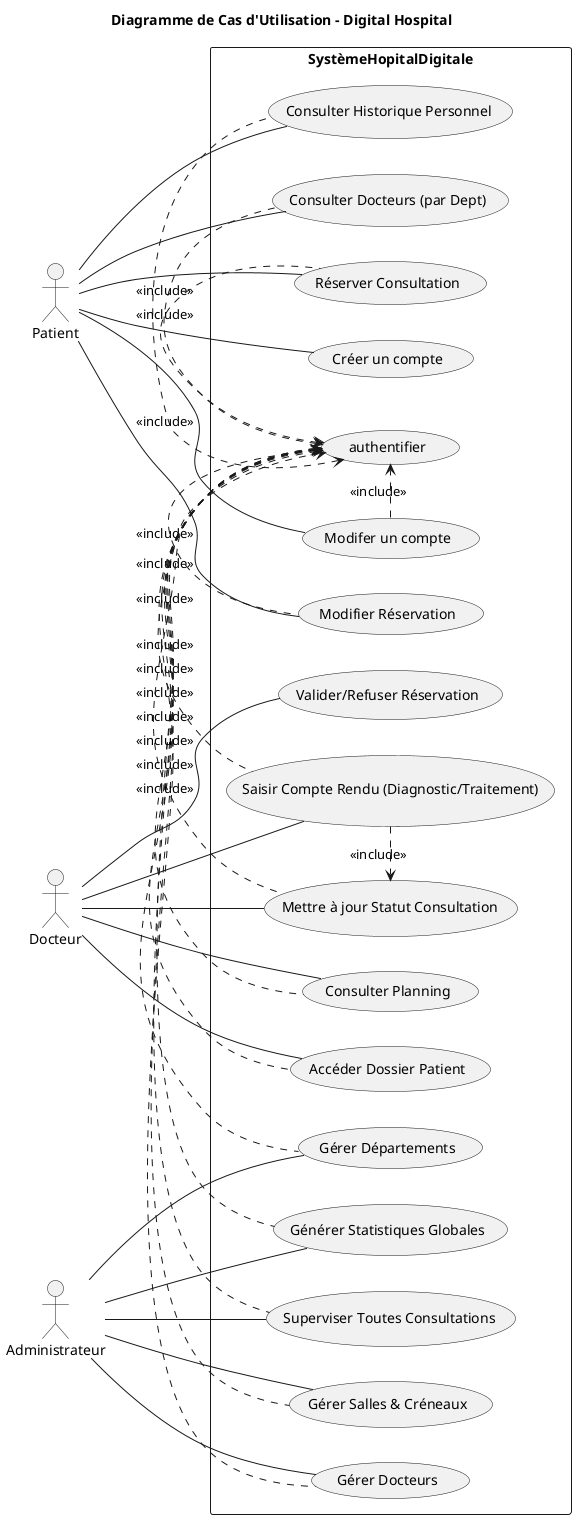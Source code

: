 @startuml CliniqueUseCase
title Diagramme de Cas d'Utilisation - Digital Hospital

left to right direction

actor Patient
actor Docteur
actor Administrateur as Admin

rectangle SystèmeHopitalDigitale {
    usecase UC_CreerCompte as "Créer un compte"
    usecase UC_ModifierCompte as "Modifer un compte"
    usecase UC_ConsulterDocteurs as "Consulter Docteurs (par Dept)"
    usecase UC_ReserverConsultation as "Réserver Consultation"
    usecase UC_ModifierReservation as "Modifier Réservation"
    usecase UC_ConsulterHistoriquePatient as "Consulter Historique Personnel"

    usecase UC_ConsulterPlanning as "Consulter Planning"
    usecase UC_GererReservation as "Valider/Refuser Réservation"
    usecase UC_SaisirCompteRendu as "Saisir Compte Rendu (Diagnostic/Traitement)"
    usecase UC_MAJStatutConsultation as "Mettre à jour Statut Consultation"
    usecase UC_AccederDossierPatient as "Accéder Dossier Patient"

    usecase UC_GererDepartements as "Gérer Départements"
    usecase UC_GererDocteurs as "Gérer Docteurs"
    usecase UC_GererSalles as "Gérer Salles & Créneaux"
    usecase UC_SuperviserConsultations as "Superviser Toutes Consultations"
    usecase UC_GenererStatistiques as "Générer Statistiques Globales"

    Patient -- (UC_CreerCompte)
    Patient -- (UC_ModifierCompte)
    (UC_ModifierCompte) .> (UC_Authentification) : <<include>>
    Patient -- (UC_ConsulterDocteurs)
    Patient -- (UC_ReserverConsultation)
    Patient -- (UC_ModifierReservation)
    Patient -- (UC_ConsulterHistoriquePatient)

    Docteur -- (UC_ConsulterPlanning)
    Docteur -- (UC_GererReservation)
    Docteur -- (UC_SaisirCompteRendu)
    (UC_SaisirCompteRendu) .> (UC_MAJStatutConsultation) : <<include>>
    Docteur -- (UC_MAJStatutConsultation)
    Docteur -- (UC_AccederDossierPatient)

    Admin -- (UC_GererDepartements)
    Admin -- (UC_GererDocteurs)
    Admin -- (UC_GererSalles)
    Admin -- (UC_SuperviserConsultations)
    Admin -- (UC_GenererStatistiques)

    usecase UC_Authentification as "authentifier"


    (UC_Authentification) <. (UC_ConsulterPlanning) : <<include>>
    (UC_Authentification) <. (UC_AccederDossierPatient) : <<include>>
    (UC_Authentification) <. (UC_ModifierReservation) : <<include>>
    (UC_Authentification) <. (UC_GenererStatistiques) : <<include>>
    (UC_Authentification) <. (UC_SuperviserConsultations) : <<include>>
    (UC_Authentification) <. (UC_SaisirCompteRendu) : <<include>>
    (UC_Authentification) <. (UC_GererSalles) : <<include>>
    (UC_Authentification) <. (UC_GererDocteurs) : <<include>>
    (UC_Authentification) <. (UC_MAJStatutConsultation) : <<include>>
    (UC_Authentification) <. (UC_ConsulterHistoriquePatient) : <<include>>
    (UC_Authentification) <. (UC_ConsulterDocteurs) : <<include>>
    (UC_Authentification) <. (UC_ReserverConsultation) : <<include>>
    (UC_Authentification) <. (UC_GererDepartements) : <<include>>



}

@enduml